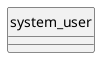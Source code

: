 @startuml uml
skinparam monochrome true
skinparam linetype ortho
hide circle

entity system_user {
}

@enduml
